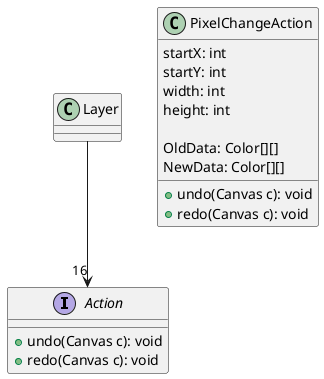 @startuml Action Class Diagram

interface Action {
    + undo(Canvas c): void
    + redo(Canvas c): void
}

class PixelChangeAction {
    startX: int
    startY: int
    width: int
    height: int

    OldData: Color[][]
    NewData: Color[][]

    + undo(Canvas c): void
    + redo(Canvas c): void
}

Layer --> "16" Action
@enduml